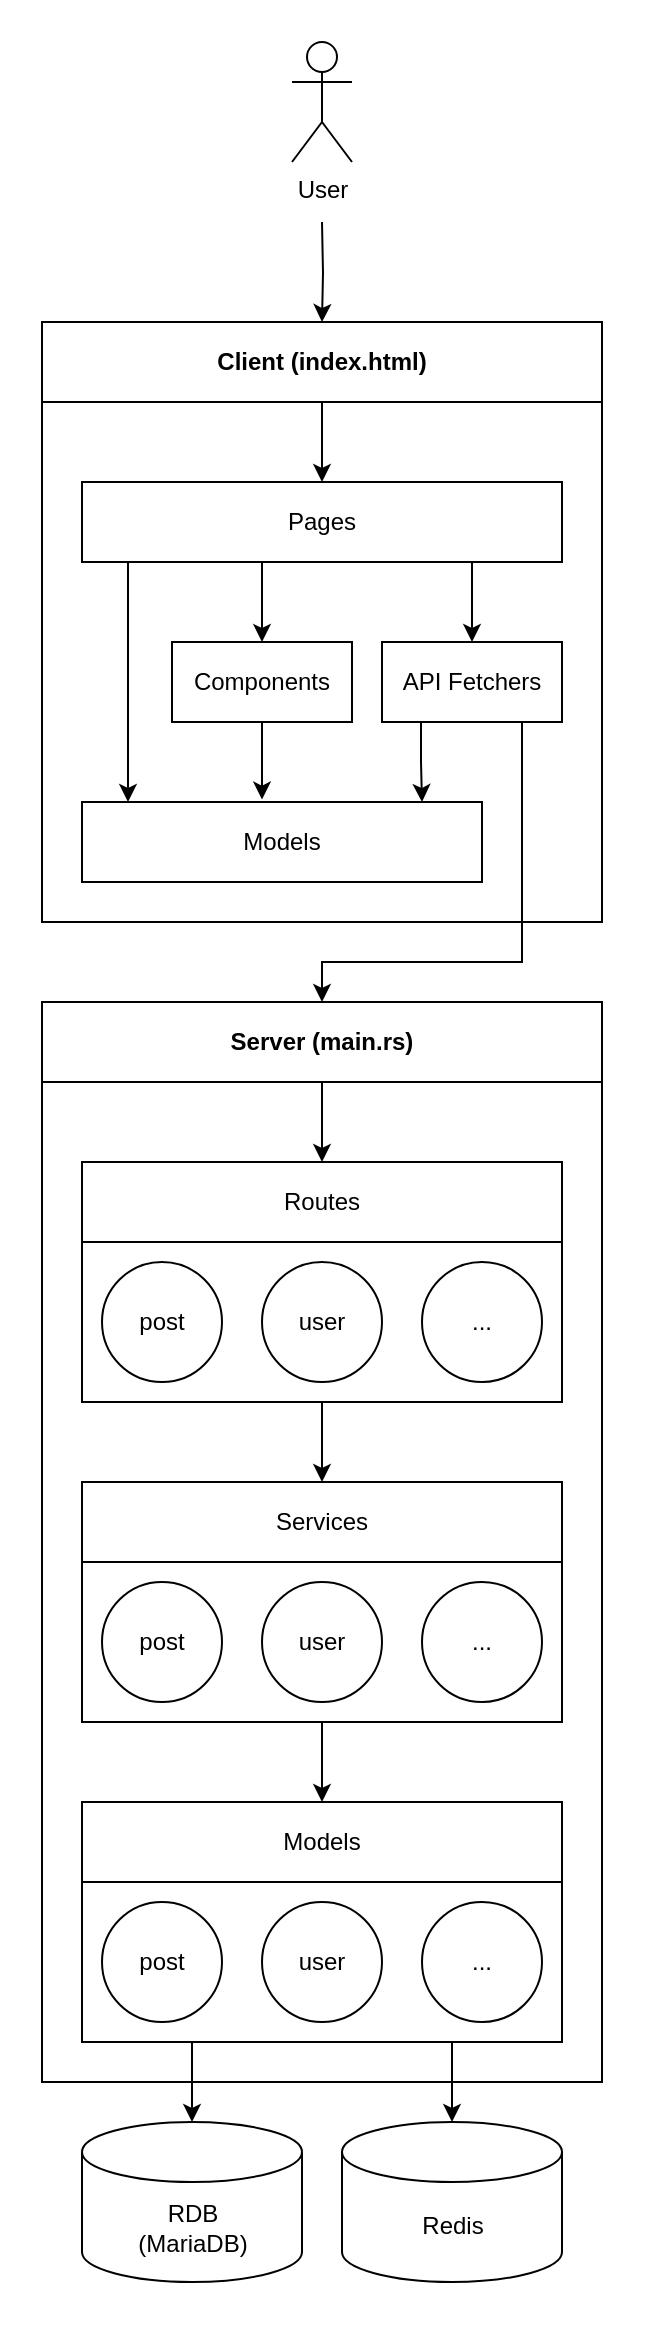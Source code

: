 <mxfile version="13.6.2" type="device" pages="5"><diagram id="RYYZugTQDiDzLAlyrfA4" name="main"><mxGraphModel dx="303" dy="676" grid="1" gridSize="10" guides="1" tooltips="1" connect="1" arrows="1" fold="1" page="1" pageScale="1" pageWidth="827" pageHeight="1169" math="0" shadow="0"><root><mxCell id="0"/><mxCell id="1" parent="0"/><mxCell id="nJpaCzDLA5ysG336smsh-1" value="" style="rounded=0;whiteSpace=wrap;html=1;strokeColor=#FFFFFF;fillColor=#FFFFFF;" parent="1" vertex="1"><mxGeometry width="320" height="1160" as="geometry"/></mxCell><mxCell id="Iiw6kDzHDdjOnNO-LN30-2" value="" style="rounded=0;whiteSpace=wrap;html=1;strokeColor=#000000;fillColor=#FFFFFF;" parent="1" vertex="1"><mxGeometry x="20" y="500" width="280" height="540" as="geometry"/></mxCell><mxCell id="Iiw6kDzHDdjOnNO-LN30-1" value="" style="rounded=0;whiteSpace=wrap;html=1;strokeColor=#000000;fillColor=#FFFFFF;" parent="1" vertex="1"><mxGeometry x="20" y="160" width="280" height="300" as="geometry"/></mxCell><mxCell id="nppS9svRg_HA05L-e1-E-10" style="edgeStyle=orthogonalEdgeStyle;rounded=0;orthogonalLoop=1;jettySize=auto;html=1;exitX=0.75;exitY=1;exitDx=0;exitDy=0;entryX=0.5;entryY=0;entryDx=0;entryDy=0;" edge="1" parent="1" source="FpIf_Um5Oq7uVai994L0-1" target="FpIf_Um5Oq7uVai994L0-57"><mxGeometry relative="1" as="geometry"><Array as="points"><mxPoint x="235" y="280"/></Array></mxGeometry></mxCell><mxCell id="nppS9svRg_HA05L-e1-E-11" style="edgeStyle=orthogonalEdgeStyle;rounded=0;orthogonalLoop=1;jettySize=auto;html=1;exitX=0.5;exitY=1;exitDx=0;exitDy=0;entryX=0.5;entryY=0;entryDx=0;entryDy=0;" edge="1" parent="1" source="FpIf_Um5Oq7uVai994L0-1" target="FpIf_Um5Oq7uVai994L0-56"><mxGeometry relative="1" as="geometry"><Array as="points"><mxPoint x="130" y="280"/></Array></mxGeometry></mxCell><mxCell id="nppS9svRg_HA05L-e1-E-14" style="edgeStyle=orthogonalEdgeStyle;rounded=0;orthogonalLoop=1;jettySize=auto;html=1;exitX=0.25;exitY=1;exitDx=0;exitDy=0;" edge="1" parent="1"><mxGeometry relative="1" as="geometry"><mxPoint x="93" y="280" as="sourcePoint"/><mxPoint x="63" y="400" as="targetPoint"/><Array as="points"><mxPoint x="63" y="280"/><mxPoint x="63" y="400"/></Array></mxGeometry></mxCell><mxCell id="FpIf_Um5Oq7uVai994L0-1" value="Pages&lt;br&gt;" style="rounded=0;whiteSpace=wrap;html=1;" parent="1" vertex="1"><mxGeometry x="40" y="240" width="240" height="40" as="geometry"/></mxCell><mxCell id="nppS9svRg_HA05L-e1-E-9" style="edgeStyle=orthogonalEdgeStyle;rounded=0;orthogonalLoop=1;jettySize=auto;html=1;exitX=0.5;exitY=1;exitDx=0;exitDy=0;entryX=0.5;entryY=0;entryDx=0;entryDy=0;" edge="1" parent="1" source="FpIf_Um5Oq7uVai994L0-6" target="FpIf_Um5Oq7uVai994L0-1"><mxGeometry relative="1" as="geometry"/></mxCell><mxCell id="FpIf_Um5Oq7uVai994L0-6" value="&lt;b&gt;Client (index.html)&lt;/b&gt;" style="rounded=0;whiteSpace=wrap;html=1;" parent="1" vertex="1"><mxGeometry x="20" y="160" width="280" height="40" as="geometry"/></mxCell><mxCell id="FpIf_Um5Oq7uVai994L0-11" value="" style="edgeStyle=orthogonalEdgeStyle;rounded=0;orthogonalLoop=1;jettySize=auto;html=1;" parent="1" source="FpIf_Um5Oq7uVai994L0-8" target="FpIf_Um5Oq7uVai994L0-10" edge="1"><mxGeometry relative="1" as="geometry"/></mxCell><mxCell id="FpIf_Um5Oq7uVai994L0-8" value="&lt;b&gt;Server (main.rs)&lt;/b&gt;" style="rounded=0;whiteSpace=wrap;html=1;" parent="1" vertex="1"><mxGeometry x="20" y="500" width="280" height="40" as="geometry"/></mxCell><mxCell id="FpIf_Um5Oq7uVai994L0-10" value="Routes" style="rounded=0;whiteSpace=wrap;html=1;" parent="1" vertex="1"><mxGeometry x="40" y="580" width="240" height="40" as="geometry"/></mxCell><mxCell id="FpIf_Um5Oq7uVai994L0-55" style="edgeStyle=orthogonalEdgeStyle;rounded=0;orthogonalLoop=1;jettySize=auto;html=1;exitX=0.5;exitY=1;exitDx=0;exitDy=0;entryX=0.5;entryY=0;entryDx=0;entryDy=0;" parent="1" source="FpIf_Um5Oq7uVai994L0-30" target="FpIf_Um5Oq7uVai994L0-34" edge="1"><mxGeometry relative="1" as="geometry"/></mxCell><mxCell id="FpIf_Um5Oq7uVai994L0-30" value="" style="rounded=0;whiteSpace=wrap;html=1;" parent="1" vertex="1"><mxGeometry x="40" y="620" width="240" height="80" as="geometry"/></mxCell><mxCell id="FpIf_Um5Oq7uVai994L0-31" value="post" style="ellipse;whiteSpace=wrap;html=1;aspect=fixed;" parent="1" vertex="1"><mxGeometry x="50" y="630" width="60" height="60" as="geometry"/></mxCell><mxCell id="FpIf_Um5Oq7uVai994L0-32" value="user" style="ellipse;whiteSpace=wrap;html=1;aspect=fixed;" parent="1" vertex="1"><mxGeometry x="130" y="630" width="60" height="60" as="geometry"/></mxCell><mxCell id="FpIf_Um5Oq7uVai994L0-33" value="..." style="ellipse;whiteSpace=wrap;html=1;aspect=fixed;" parent="1" vertex="1"><mxGeometry x="210" y="630" width="60" height="60" as="geometry"/></mxCell><mxCell id="FpIf_Um5Oq7uVai994L0-34" value="Services" style="rounded=0;whiteSpace=wrap;html=1;" parent="1" vertex="1"><mxGeometry x="40" y="740" width="240" height="40" as="geometry"/></mxCell><mxCell id="FpIf_Um5Oq7uVai994L0-48" style="edgeStyle=orthogonalEdgeStyle;rounded=0;orthogonalLoop=1;jettySize=auto;html=1;exitX=0.5;exitY=1;exitDx=0;exitDy=0;entryX=0.5;entryY=0;entryDx=0;entryDy=0;" parent="1" source="FpIf_Um5Oq7uVai994L0-35" target="FpIf_Um5Oq7uVai994L0-42" edge="1"><mxGeometry relative="1" as="geometry"/></mxCell><mxCell id="FpIf_Um5Oq7uVai994L0-35" value="" style="rounded=0;whiteSpace=wrap;html=1;" parent="1" vertex="1"><mxGeometry x="40" y="780" width="240" height="80" as="geometry"/></mxCell><mxCell id="FpIf_Um5Oq7uVai994L0-36" value="post" style="ellipse;whiteSpace=wrap;html=1;aspect=fixed;" parent="1" vertex="1"><mxGeometry x="50" y="790" width="60" height="60" as="geometry"/></mxCell><mxCell id="FpIf_Um5Oq7uVai994L0-37" value="user" style="ellipse;whiteSpace=wrap;html=1;aspect=fixed;" parent="1" vertex="1"><mxGeometry x="130" y="790" width="60" height="60" as="geometry"/></mxCell><mxCell id="FpIf_Um5Oq7uVai994L0-38" value="..." style="ellipse;whiteSpace=wrap;html=1;aspect=fixed;" parent="1" vertex="1"><mxGeometry x="210" y="790" width="60" height="60" as="geometry"/></mxCell><mxCell id="FpIf_Um5Oq7uVai994L0-42" value="Models" style="rounded=0;whiteSpace=wrap;html=1;" parent="1" vertex="1"><mxGeometry x="40" y="900" width="240" height="40" as="geometry"/></mxCell><mxCell id="FpIf_Um5Oq7uVai994L0-71" style="edgeStyle=orthogonalEdgeStyle;rounded=0;orthogonalLoop=1;jettySize=auto;html=1;exitX=0.25;exitY=1;exitDx=0;exitDy=0;" parent="1" source="FpIf_Um5Oq7uVai994L0-43" target="FpIf_Um5Oq7uVai994L0-49" edge="1"><mxGeometry relative="1" as="geometry"><Array as="points"><mxPoint x="95" y="1020"/></Array></mxGeometry></mxCell><mxCell id="FpIf_Um5Oq7uVai994L0-72" style="edgeStyle=orthogonalEdgeStyle;rounded=0;orthogonalLoop=1;jettySize=auto;html=1;exitX=0.75;exitY=1;exitDx=0;exitDy=0;" parent="1" source="FpIf_Um5Oq7uVai994L0-43" target="FpIf_Um5Oq7uVai994L0-50" edge="1"><mxGeometry relative="1" as="geometry"><Array as="points"><mxPoint x="225" y="1020"/></Array></mxGeometry></mxCell><mxCell id="FpIf_Um5Oq7uVai994L0-43" value="" style="rounded=0;whiteSpace=wrap;html=1;" parent="1" vertex="1"><mxGeometry x="40" y="940" width="240" height="80" as="geometry"/></mxCell><mxCell id="FpIf_Um5Oq7uVai994L0-44" value="post" style="ellipse;whiteSpace=wrap;html=1;aspect=fixed;" parent="1" vertex="1"><mxGeometry x="50" y="950" width="60" height="60" as="geometry"/></mxCell><mxCell id="FpIf_Um5Oq7uVai994L0-45" value="user" style="ellipse;whiteSpace=wrap;html=1;aspect=fixed;" parent="1" vertex="1"><mxGeometry x="130" y="950" width="60" height="60" as="geometry"/></mxCell><mxCell id="FpIf_Um5Oq7uVai994L0-46" value="..." style="ellipse;whiteSpace=wrap;html=1;aspect=fixed;" parent="1" vertex="1"><mxGeometry x="210" y="950" width="60" height="60" as="geometry"/></mxCell><mxCell id="FpIf_Um5Oq7uVai994L0-49" value="" style="shape=cylinder2;whiteSpace=wrap;html=1;boundedLbl=1;backgroundOutline=1;size=15;" parent="1" vertex="1"><mxGeometry x="40" y="1060" width="110" height="80" as="geometry"/></mxCell><mxCell id="FpIf_Um5Oq7uVai994L0-50" value="" style="shape=cylinder2;whiteSpace=wrap;html=1;boundedLbl=1;backgroundOutline=1;size=15;" parent="1" vertex="1"><mxGeometry x="170" y="1060" width="110" height="80" as="geometry"/></mxCell><mxCell id="FpIf_Um5Oq7uVai994L0-51" value="RDB (MariaDB)" style="text;html=1;strokeColor=none;fillColor=none;align=center;verticalAlign=middle;whiteSpace=wrap;rounded=0;" parent="1" vertex="1"><mxGeometry x="62.5" y="1098" width="65" height="30" as="geometry"/></mxCell><mxCell id="FpIf_Um5Oq7uVai994L0-52" value="Redis" style="text;html=1;strokeColor=none;fillColor=none;align=center;verticalAlign=middle;whiteSpace=wrap;rounded=0;" parent="1" vertex="1"><mxGeometry x="192.5" y="1097" width="65" height="30" as="geometry"/></mxCell><mxCell id="nppS9svRg_HA05L-e1-E-8" style="edgeStyle=orthogonalEdgeStyle;rounded=0;orthogonalLoop=1;jettySize=auto;html=1;exitX=0.5;exitY=1;exitDx=0;exitDy=0;entryX=0.45;entryY=-0.03;entryDx=0;entryDy=0;entryPerimeter=0;" edge="1" parent="1" source="FpIf_Um5Oq7uVai994L0-56" target="FpIf_Um5Oq7uVai994L0-61"><mxGeometry relative="1" as="geometry"/></mxCell><mxCell id="FpIf_Um5Oq7uVai994L0-56" value="Components" style="rounded=0;whiteSpace=wrap;html=1;" parent="1" vertex="1"><mxGeometry x="85" y="320" width="90" height="40" as="geometry"/></mxCell><mxCell id="nppS9svRg_HA05L-e1-E-12" style="edgeStyle=orthogonalEdgeStyle;rounded=0;orthogonalLoop=1;jettySize=auto;html=1;exitX=0.5;exitY=1;exitDx=0;exitDy=0;" edge="1" parent="1" source="FpIf_Um5Oq7uVai994L0-57"><mxGeometry relative="1" as="geometry"><mxPoint x="160" y="500" as="targetPoint"/><Array as="points"><mxPoint x="260" y="360"/><mxPoint x="260" y="480"/><mxPoint x="160" y="480"/><mxPoint x="160" y="500"/></Array></mxGeometry></mxCell><mxCell id="nppS9svRg_HA05L-e1-E-13" style="edgeStyle=orthogonalEdgeStyle;rounded=0;orthogonalLoop=1;jettySize=auto;html=1;exitX=0.25;exitY=1;exitDx=0;exitDy=0;" edge="1" parent="1"><mxGeometry relative="1" as="geometry"><mxPoint x="209.5" y="360" as="sourcePoint"/><mxPoint x="210" y="400" as="targetPoint"/><Array as="points"><mxPoint x="209" y="380"/><mxPoint x="210" y="380"/></Array></mxGeometry></mxCell><mxCell id="FpIf_Um5Oq7uVai994L0-57" value="API Fetchers" style="rounded=0;whiteSpace=wrap;html=1;" parent="1" vertex="1"><mxGeometry x="190" y="320" width="90" height="40" as="geometry"/></mxCell><mxCell id="FpIf_Um5Oq7uVai994L0-61" value="Models" style="rounded=0;whiteSpace=wrap;html=1;" parent="1" vertex="1"><mxGeometry x="40" y="400" width="200" height="40" as="geometry"/></mxCell><mxCell id="nppS9svRg_HA05L-e1-E-17" style="edgeStyle=orthogonalEdgeStyle;rounded=0;orthogonalLoop=1;jettySize=auto;html=1;entryX=0.5;entryY=0;entryDx=0;entryDy=0;" edge="1" parent="1" target="FpIf_Um5Oq7uVai994L0-6"><mxGeometry relative="1" as="geometry"><mxPoint x="160" y="110" as="sourcePoint"/></mxGeometry></mxCell><mxCell id="nppS9svRg_HA05L-e1-E-1" value="User" style="shape=umlActor;verticalLabelPosition=bottom;verticalAlign=top;html=1;outlineConnect=0;" vertex="1" parent="1"><mxGeometry x="145" y="20" width="30" height="60" as="geometry"/></mxCell></root></mxGraphModel></diagram><diagram id="G_NcQORfdpCmLpIlqlKh" name="main-client"><mxGraphModel dx="440" dy="980" grid="1" gridSize="10" guides="1" tooltips="1" connect="1" arrows="1" fold="1" page="1" pageScale="1" pageWidth="827" pageHeight="1169" math="0" shadow="0"><root><mxCell id="j-BGL4nWbIjcueI6elgb-0"/><mxCell id="j-BGL4nWbIjcueI6elgb-1" parent="j-BGL4nWbIjcueI6elgb-0"/><mxCell id="aDuVqU6J_DXr6R5EGU8Q-0" value="" style="rounded=0;whiteSpace=wrap;html=1;strokeColor=#FFFFFF;fillColor=#FFFFFF;" parent="j-BGL4nWbIjcueI6elgb-1" vertex="1"><mxGeometry width="320" height="340" as="geometry"/></mxCell><mxCell id="aDuVqU6J_DXr6R5EGU8Q-1" value="" style="rounded=0;whiteSpace=wrap;html=1;strokeColor=#000000;fillColor=#FFFFFF;" parent="j-BGL4nWbIjcueI6elgb-1" vertex="1"><mxGeometry x="20" y="20" width="280" height="300" as="geometry"/></mxCell><mxCell id="aDuVqU6J_DXr6R5EGU8Q-2" value="" style="edgeStyle=orthogonalEdgeStyle;rounded=0;orthogonalLoop=1;jettySize=auto;html=1;exitX=0.5;exitY=0;exitDx=0;exitDy=0;entryX=0.5;entryY=1;entryDx=0;entryDy=0;" parent="j-BGL4nWbIjcueI6elgb-1" source="aDuVqU6J_DXr6R5EGU8Q-7" target="aDuVqU6J_DXr6R5EGU8Q-6" edge="1"><mxGeometry relative="1" as="geometry"/></mxCell><mxCell id="aDuVqU6J_DXr6R5EGU8Q-3" style="edgeStyle=orthogonalEdgeStyle;rounded=0;orthogonalLoop=1;jettySize=auto;html=1;exitX=0.5;exitY=0;exitDx=0;exitDy=0;entryX=0.5;entryY=1;entryDx=0;entryDy=0;" parent="j-BGL4nWbIjcueI6elgb-1" source="aDuVqU6J_DXr6R5EGU8Q-6" target="aDuVqU6J_DXr6R5EGU8Q-8" edge="1"><mxGeometry relative="1" as="geometry"><Array as="points"><mxPoint x="80" y="200"/></Array></mxGeometry></mxCell><mxCell id="aDuVqU6J_DXr6R5EGU8Q-4" style="edgeStyle=orthogonalEdgeStyle;rounded=0;orthogonalLoop=1;jettySize=auto;html=1;exitX=0.5;exitY=0;exitDx=0;exitDy=0;entryX=0.5;entryY=1;entryDx=0;entryDy=0;" parent="j-BGL4nWbIjcueI6elgb-1" source="aDuVqU6J_DXr6R5EGU8Q-6" target="aDuVqU6J_DXr6R5EGU8Q-10" edge="1"><mxGeometry relative="1" as="geometry"><Array as="points"><mxPoint x="180" y="200"/></Array></mxGeometry></mxCell><mxCell id="aDuVqU6J_DXr6R5EGU8Q-5" style="edgeStyle=orthogonalEdgeStyle;rounded=0;orthogonalLoop=1;jettySize=auto;html=1;exitX=0.5;exitY=0;exitDx=0;exitDy=0;entryX=0.713;entryY=0.985;entryDx=0;entryDy=0;entryPerimeter=0;" parent="j-BGL4nWbIjcueI6elgb-1" edge="1"><mxGeometry relative="1" as="geometry"><mxPoint x="160" y="200" as="sourcePoint"/><mxPoint x="239.82" y="79.4" as="targetPoint"/><Array as="points"><mxPoint x="240" y="200"/></Array></mxGeometry></mxCell><mxCell id="aDuVqU6J_DXr6R5EGU8Q-6" value="Pages&lt;br&gt;" style="rounded=0;whiteSpace=wrap;html=1;" parent="j-BGL4nWbIjcueI6elgb-1" vertex="1"><mxGeometry x="40" y="200" width="240" height="40" as="geometry"/></mxCell><mxCell id="aDuVqU6J_DXr6R5EGU8Q-7" value="&lt;b&gt;Client (index.html)&lt;/b&gt;" style="rounded=0;whiteSpace=wrap;html=1;" parent="j-BGL4nWbIjcueI6elgb-1" vertex="1"><mxGeometry x="20" y="280" width="280" height="40" as="geometry"/></mxCell><mxCell id="aDuVqU6J_DXr6R5EGU8Q-8" value="Components" style="rounded=0;whiteSpace=wrap;html=1;" parent="j-BGL4nWbIjcueI6elgb-1" vertex="1"><mxGeometry x="40" y="120" width="80" height="40" as="geometry"/></mxCell><mxCell id="aDuVqU6J_DXr6R5EGU8Q-9" style="edgeStyle=orthogonalEdgeStyle;rounded=0;orthogonalLoop=1;jettySize=auto;html=1;exitX=0.5;exitY=0;exitDx=0;exitDy=0;" parent="j-BGL4nWbIjcueI6elgb-1" source="aDuVqU6J_DXr6R5EGU8Q-10" edge="1"><mxGeometry relative="1" as="geometry"><mxPoint x="180" y="80" as="targetPoint"/></mxGeometry></mxCell><mxCell id="aDuVqU6J_DXr6R5EGU8Q-10" value="API Fetchers" style="rounded=0;whiteSpace=wrap;html=1;" parent="j-BGL4nWbIjcueI6elgb-1" vertex="1"><mxGeometry x="140" y="120" width="80" height="40" as="geometry"/></mxCell><mxCell id="aDuVqU6J_DXr6R5EGU8Q-11" value="Models" style="rounded=0;whiteSpace=wrap;html=1;" parent="j-BGL4nWbIjcueI6elgb-1" vertex="1"><mxGeometry x="140" y="40" width="140" height="40" as="geometry"/></mxCell></root></mxGraphModel></diagram><diagram id="BCEfM4sJwmxVfbTLdbVB" name="main-server"><mxGraphModel dx="1106" dy="980" grid="1" gridSize="10" guides="1" tooltips="1" connect="1" arrows="1" fold="1" page="1" pageScale="1" pageWidth="827" pageHeight="1169" math="0" shadow="0"><root><mxCell id="RH-MIsud5x5_5uD8K1A8-0"/><mxCell id="RH-MIsud5x5_5uD8K1A8-1" parent="RH-MIsud5x5_5uD8K1A8-0"/><mxCell id="AgU3pP4BuiQVZkUrD1NA-0" value="" style="rounded=0;whiteSpace=wrap;html=1;strokeColor=#FFFFFF;fillColor=#FFFFFF;" parent="RH-MIsud5x5_5uD8K1A8-1" vertex="1"><mxGeometry width="320" height="680" as="geometry"/></mxCell><mxCell id="AgU3pP4BuiQVZkUrD1NA-1" value="" style="rounded=0;whiteSpace=wrap;html=1;strokeColor=#000000;fillColor=#FFFFFF;" parent="RH-MIsud5x5_5uD8K1A8-1" vertex="1"><mxGeometry x="20" y="20" width="280" height="540" as="geometry"/></mxCell><mxCell id="AgU3pP4BuiQVZkUrD1NA-2" value="" style="edgeStyle=orthogonalEdgeStyle;rounded=0;orthogonalLoop=1;jettySize=auto;html=1;" parent="RH-MIsud5x5_5uD8K1A8-1" source="AgU3pP4BuiQVZkUrD1NA-3" target="AgU3pP4BuiQVZkUrD1NA-4" edge="1"><mxGeometry relative="1" as="geometry"/></mxCell><mxCell id="AgU3pP4BuiQVZkUrD1NA-3" value="&lt;b&gt;Server (main.rs)&lt;/b&gt;" style="rounded=0;whiteSpace=wrap;html=1;" parent="RH-MIsud5x5_5uD8K1A8-1" vertex="1"><mxGeometry x="20" y="20" width="280" height="40" as="geometry"/></mxCell><mxCell id="AgU3pP4BuiQVZkUrD1NA-4" value="Routes" style="rounded=0;whiteSpace=wrap;html=1;" parent="RH-MIsud5x5_5uD8K1A8-1" vertex="1"><mxGeometry x="40" y="100" width="240" height="40" as="geometry"/></mxCell><mxCell id="AgU3pP4BuiQVZkUrD1NA-5" style="edgeStyle=orthogonalEdgeStyle;rounded=0;orthogonalLoop=1;jettySize=auto;html=1;exitX=0.5;exitY=1;exitDx=0;exitDy=0;entryX=0.5;entryY=0;entryDx=0;entryDy=0;" parent="RH-MIsud5x5_5uD8K1A8-1" source="AgU3pP4BuiQVZkUrD1NA-6" target="AgU3pP4BuiQVZkUrD1NA-10" edge="1"><mxGeometry relative="1" as="geometry"/></mxCell><mxCell id="AgU3pP4BuiQVZkUrD1NA-6" value="" style="rounded=0;whiteSpace=wrap;html=1;" parent="RH-MIsud5x5_5uD8K1A8-1" vertex="1"><mxGeometry x="40" y="140" width="240" height="80" as="geometry"/></mxCell><mxCell id="AgU3pP4BuiQVZkUrD1NA-7" value="post" style="ellipse;whiteSpace=wrap;html=1;aspect=fixed;" parent="RH-MIsud5x5_5uD8K1A8-1" vertex="1"><mxGeometry x="50" y="150" width="60" height="60" as="geometry"/></mxCell><mxCell id="AgU3pP4BuiQVZkUrD1NA-8" value="user" style="ellipse;whiteSpace=wrap;html=1;aspect=fixed;" parent="RH-MIsud5x5_5uD8K1A8-1" vertex="1"><mxGeometry x="130" y="150" width="60" height="60" as="geometry"/></mxCell><mxCell id="AgU3pP4BuiQVZkUrD1NA-9" value="..." style="ellipse;whiteSpace=wrap;html=1;aspect=fixed;" parent="RH-MIsud5x5_5uD8K1A8-1" vertex="1"><mxGeometry x="210" y="150" width="60" height="60" as="geometry"/></mxCell><mxCell id="AgU3pP4BuiQVZkUrD1NA-10" value="Services" style="rounded=0;whiteSpace=wrap;html=1;" parent="RH-MIsud5x5_5uD8K1A8-1" vertex="1"><mxGeometry x="40" y="260" width="240" height="40" as="geometry"/></mxCell><mxCell id="AgU3pP4BuiQVZkUrD1NA-11" style="edgeStyle=orthogonalEdgeStyle;rounded=0;orthogonalLoop=1;jettySize=auto;html=1;exitX=0.5;exitY=1;exitDx=0;exitDy=0;entryX=0.5;entryY=0;entryDx=0;entryDy=0;" parent="RH-MIsud5x5_5uD8K1A8-1" source="AgU3pP4BuiQVZkUrD1NA-12" target="AgU3pP4BuiQVZkUrD1NA-16" edge="1"><mxGeometry relative="1" as="geometry"/></mxCell><mxCell id="AgU3pP4BuiQVZkUrD1NA-12" value="" style="rounded=0;whiteSpace=wrap;html=1;" parent="RH-MIsud5x5_5uD8K1A8-1" vertex="1"><mxGeometry x="40" y="300" width="240" height="80" as="geometry"/></mxCell><mxCell id="AgU3pP4BuiQVZkUrD1NA-13" value="post" style="ellipse;whiteSpace=wrap;html=1;aspect=fixed;" parent="RH-MIsud5x5_5uD8K1A8-1" vertex="1"><mxGeometry x="50" y="310" width="60" height="60" as="geometry"/></mxCell><mxCell id="AgU3pP4BuiQVZkUrD1NA-14" value="user" style="ellipse;whiteSpace=wrap;html=1;aspect=fixed;" parent="RH-MIsud5x5_5uD8K1A8-1" vertex="1"><mxGeometry x="130" y="310" width="60" height="60" as="geometry"/></mxCell><mxCell id="AgU3pP4BuiQVZkUrD1NA-15" value="..." style="ellipse;whiteSpace=wrap;html=1;aspect=fixed;" parent="RH-MIsud5x5_5uD8K1A8-1" vertex="1"><mxGeometry x="210" y="310" width="60" height="60" as="geometry"/></mxCell><mxCell id="AgU3pP4BuiQVZkUrD1NA-16" value="Models" style="rounded=0;whiteSpace=wrap;html=1;" parent="RH-MIsud5x5_5uD8K1A8-1" vertex="1"><mxGeometry x="40" y="420" width="240" height="40" as="geometry"/></mxCell><mxCell id="AgU3pP4BuiQVZkUrD1NA-17" style="edgeStyle=orthogonalEdgeStyle;rounded=0;orthogonalLoop=1;jettySize=auto;html=1;exitX=0.25;exitY=1;exitDx=0;exitDy=0;" parent="RH-MIsud5x5_5uD8K1A8-1" source="AgU3pP4BuiQVZkUrD1NA-19" target="AgU3pP4BuiQVZkUrD1NA-23" edge="1"><mxGeometry relative="1" as="geometry"><Array as="points"><mxPoint x="95" y="540"/></Array></mxGeometry></mxCell><mxCell id="AgU3pP4BuiQVZkUrD1NA-18" style="edgeStyle=orthogonalEdgeStyle;rounded=0;orthogonalLoop=1;jettySize=auto;html=1;exitX=0.75;exitY=1;exitDx=0;exitDy=0;" parent="RH-MIsud5x5_5uD8K1A8-1" source="AgU3pP4BuiQVZkUrD1NA-19" target="AgU3pP4BuiQVZkUrD1NA-24" edge="1"><mxGeometry relative="1" as="geometry"><Array as="points"><mxPoint x="225" y="540"/></Array></mxGeometry></mxCell><mxCell id="AgU3pP4BuiQVZkUrD1NA-19" value="" style="rounded=0;whiteSpace=wrap;html=1;" parent="RH-MIsud5x5_5uD8K1A8-1" vertex="1"><mxGeometry x="40" y="460" width="240" height="80" as="geometry"/></mxCell><mxCell id="AgU3pP4BuiQVZkUrD1NA-20" value="post" style="ellipse;whiteSpace=wrap;html=1;aspect=fixed;" parent="RH-MIsud5x5_5uD8K1A8-1" vertex="1"><mxGeometry x="50" y="470" width="60" height="60" as="geometry"/></mxCell><mxCell id="AgU3pP4BuiQVZkUrD1NA-21" value="user" style="ellipse;whiteSpace=wrap;html=1;aspect=fixed;" parent="RH-MIsud5x5_5uD8K1A8-1" vertex="1"><mxGeometry x="130" y="470" width="60" height="60" as="geometry"/></mxCell><mxCell id="AgU3pP4BuiQVZkUrD1NA-22" value="..." style="ellipse;whiteSpace=wrap;html=1;aspect=fixed;" parent="RH-MIsud5x5_5uD8K1A8-1" vertex="1"><mxGeometry x="210" y="470" width="60" height="60" as="geometry"/></mxCell><mxCell id="AgU3pP4BuiQVZkUrD1NA-23" value="" style="shape=cylinder2;whiteSpace=wrap;html=1;boundedLbl=1;backgroundOutline=1;size=15;" parent="RH-MIsud5x5_5uD8K1A8-1" vertex="1"><mxGeometry x="40" y="580" width="110" height="80" as="geometry"/></mxCell><mxCell id="AgU3pP4BuiQVZkUrD1NA-24" value="" style="shape=cylinder2;whiteSpace=wrap;html=1;boundedLbl=1;backgroundOutline=1;size=15;" parent="RH-MIsud5x5_5uD8K1A8-1" vertex="1"><mxGeometry x="170" y="580" width="110" height="80" as="geometry"/></mxCell><mxCell id="AgU3pP4BuiQVZkUrD1NA-25" value="RDB (MariaDB)" style="text;html=1;strokeColor=none;fillColor=none;align=center;verticalAlign=middle;whiteSpace=wrap;rounded=0;" parent="RH-MIsud5x5_5uD8K1A8-1" vertex="1"><mxGeometry x="62.5" y="618" width="65" height="30" as="geometry"/></mxCell><mxCell id="AgU3pP4BuiQVZkUrD1NA-26" value="Redis" style="text;html=1;strokeColor=none;fillColor=none;align=center;verticalAlign=middle;whiteSpace=wrap;rounded=0;" parent="RH-MIsud5x5_5uD8K1A8-1" vertex="1"><mxGeometry x="192.5" y="617" width="65" height="30" as="geometry"/></mxCell></root></mxGraphModel></diagram><diagram id="9lubMNeDx5K-B6PWc4Me" name="generate-keys"><mxGraphModel dx="1106" dy="980" grid="1" gridSize="10" guides="1" tooltips="1" connect="1" arrows="1" fold="1" page="1" pageScale="1" pageWidth="827" pageHeight="1169" math="0" shadow="0"><root><mxCell id="wKvZF912pjZIZ3_CFSSy-0"/><mxCell id="wKvZF912pjZIZ3_CFSSy-1" parent="wKvZF912pjZIZ3_CFSSy-0"/><mxCell id="8ZPVn5-34UPXh135Qcmy-8" value="" style="rounded=0;whiteSpace=wrap;html=1;strokeColor=#FFFFFF;fillColor=#FFFFFF;" parent="wKvZF912pjZIZ3_CFSSy-1" vertex="1"><mxGeometry width="650" height="240" as="geometry"/></mxCell><mxCell id="0gyUI--E-ONUuGP8tbj7-2" style="edgeStyle=orthogonalEdgeStyle;rounded=0;orthogonalLoop=1;jettySize=auto;html=1;entryX=0;entryY=0.5;entryDx=0;entryDy=0;" parent="wKvZF912pjZIZ3_CFSSy-1" source="wKvZF912pjZIZ3_CFSSy-3" target="0gyUI--E-ONUuGP8tbj7-1" edge="1"><mxGeometry relative="1" as="geometry"><Array as="points"><mxPoint x="90" y="120"/><mxPoint x="90" y="60"/></Array></mxGeometry></mxCell><mxCell id="0gyUI--E-ONUuGP8tbj7-4" style="edgeStyle=orthogonalEdgeStyle;rounded=0;orthogonalLoop=1;jettySize=auto;html=1;entryX=0;entryY=0.5;entryDx=0;entryDy=0;" parent="wKvZF912pjZIZ3_CFSSy-1" source="wKvZF912pjZIZ3_CFSSy-3" target="0gyUI--E-ONUuGP8tbj7-3" edge="1"><mxGeometry relative="1" as="geometry"><Array as="points"><mxPoint x="90" y="120"/><mxPoint x="90" y="180"/></Array></mxGeometry></mxCell><mxCell id="wKvZF912pjZIZ3_CFSSy-3" value="User&lt;br&gt;(Sign-up)" style="shape=umlActor;verticalLabelPosition=bottom;verticalAlign=top;html=1;outlineConnect=0;strokeColor=#000000;fillColor=#FFFFFF;" parent="wKvZF912pjZIZ3_CFSSy-1" vertex="1"><mxGeometry x="30" y="90" width="30" height="60" as="geometry"/></mxCell><mxCell id="0gyUI--E-ONUuGP8tbj7-9" style="edgeStyle=orthogonalEdgeStyle;rounded=0;orthogonalLoop=1;jettySize=auto;html=1;exitX=1;exitY=0.5;exitDx=0;exitDy=0;entryX=0;entryY=0.5;entryDx=0;entryDy=0;" parent="wKvZF912pjZIZ3_CFSSy-1" source="0gyUI--E-ONUuGP8tbj7-1" target="0gyUI--E-ONUuGP8tbj7-5" edge="1"><mxGeometry relative="1" as="geometry"/></mxCell><mxCell id="0gyUI--E-ONUuGP8tbj7-1" value="Secret key" style="ellipse;whiteSpace=wrap;html=1;aspect=fixed;strokeColor=#000000;fillColor=#FFFFFF;" parent="wKvZF912pjZIZ3_CFSSy-1" vertex="1"><mxGeometry x="130" y="20" width="80" height="80" as="geometry"/></mxCell><mxCell id="0gyUI--E-ONUuGP8tbj7-7" style="edgeStyle=orthogonalEdgeStyle;rounded=0;orthogonalLoop=1;jettySize=auto;html=1;exitX=1;exitY=0.5;exitDx=0;exitDy=0;entryX=0;entryY=0.5;entryDx=0;entryDy=0;" parent="wKvZF912pjZIZ3_CFSSy-1" source="0gyUI--E-ONUuGP8tbj7-3" target="0gyUI--E-ONUuGP8tbj7-6" edge="1"><mxGeometry relative="1" as="geometry"/></mxCell><mxCell id="0gyUI--E-ONUuGP8tbj7-8" style="edgeStyle=orthogonalEdgeStyle;rounded=0;orthogonalLoop=1;jettySize=auto;html=1;exitX=1;exitY=0.5;exitDx=0;exitDy=0;entryX=0.5;entryY=1;entryDx=0;entryDy=0;" parent="wKvZF912pjZIZ3_CFSSy-1" source="0gyUI--E-ONUuGP8tbj7-3" target="0gyUI--E-ONUuGP8tbj7-5" edge="1"><mxGeometry relative="1" as="geometry"/></mxCell><mxCell id="0gyUI--E-ONUuGP8tbj7-3" value="Public key" style="ellipse;whiteSpace=wrap;html=1;aspect=fixed;strokeColor=#000000;fillColor=#FFFFFF;" parent="wKvZF912pjZIZ3_CFSSy-1" vertex="1"><mxGeometry x="130" y="140" width="80" height="80" as="geometry"/></mxCell><mxCell id="8ZPVn5-34UPXh135Qcmy-2" style="edgeStyle=orthogonalEdgeStyle;rounded=0;orthogonalLoop=1;jettySize=auto;html=1;exitX=1;exitY=0.5;exitDx=0;exitDy=0;" parent="wKvZF912pjZIZ3_CFSSy-1" source="0gyUI--E-ONUuGP8tbj7-5" target="8ZPVn5-34UPXh135Qcmy-0" edge="1"><mxGeometry relative="1" as="geometry"/></mxCell><mxCell id="0gyUI--E-ONUuGP8tbj7-5" value="Encrypted secret key" style="ellipse;whiteSpace=wrap;html=1;aspect=fixed;strokeColor=#000000;fillColor=#FFFFFF;" parent="wKvZF912pjZIZ3_CFSSy-1" vertex="1"><mxGeometry x="250" y="20" width="80" height="80" as="geometry"/></mxCell><mxCell id="8ZPVn5-34UPXh135Qcmy-6" style="edgeStyle=orthogonalEdgeStyle;rounded=0;orthogonalLoop=1;jettySize=auto;html=1;exitX=1;exitY=0.5;exitDx=0;exitDy=0;" parent="wKvZF912pjZIZ3_CFSSy-1" source="0gyUI--E-ONUuGP8tbj7-6" target="8ZPVn5-34UPXh135Qcmy-4" edge="1"><mxGeometry relative="1" as="geometry"/></mxCell><mxCell id="0gyUI--E-ONUuGP8tbj7-6" value="Server" style="rounded=0;whiteSpace=wrap;html=1;strokeColor=#000000;fillColor=#FFFFFF;" parent="wKvZF912pjZIZ3_CFSSy-1" vertex="1"><mxGeometry x="370" y="140" width="110" height="80" as="geometry"/></mxCell><mxCell id="8ZPVn5-34UPXh135Qcmy-0" value="" style="shape=cylinder2;whiteSpace=wrap;html=1;boundedLbl=1;backgroundOutline=1;size=15;" parent="wKvZF912pjZIZ3_CFSSy-1" vertex="1"><mxGeometry x="369" y="20" width="110" height="80" as="geometry"/></mxCell><mxCell id="8ZPVn5-34UPXh135Qcmy-1" value="Local storage" style="text;html=1;strokeColor=none;fillColor=none;align=center;verticalAlign=middle;whiteSpace=wrap;rounded=0;" parent="wKvZF912pjZIZ3_CFSSy-1" vertex="1"><mxGeometry x="391.5" y="58" width="65" height="30" as="geometry"/></mxCell><mxCell id="8ZPVn5-34UPXh135Qcmy-4" value="" style="shape=cylinder2;whiteSpace=wrap;html=1;boundedLbl=1;backgroundOutline=1;size=15;" parent="wKvZF912pjZIZ3_CFSSy-1" vertex="1"><mxGeometry x="520" y="140" width="110" height="80" as="geometry"/></mxCell><mxCell id="8ZPVn5-34UPXh135Qcmy-5" value="Database" style="text;html=1;strokeColor=none;fillColor=none;align=center;verticalAlign=middle;whiteSpace=wrap;rounded=0;" parent="wKvZF912pjZIZ3_CFSSy-1" vertex="1"><mxGeometry x="542.5" y="178" width="65" height="30" as="geometry"/></mxCell></root></mxGraphModel></diagram><diagram id="bMq7R8uhr2geF0fHWhB2" name="read-and-write"><mxGraphModel dx="632" dy="560" grid="1" gridSize="10" guides="1" tooltips="1" connect="1" arrows="1" fold="1" page="1" pageScale="1" pageWidth="827" pageHeight="1169" math="0" shadow="0"><root><mxCell id="UKbDCpc9_E7jBzO1LhIi-0"/><mxCell id="UKbDCpc9_E7jBzO1LhIi-1" parent="UKbDCpc9_E7jBzO1LhIi-0"/><mxCell id="UKbDCpc9_E7jBzO1LhIi-46" value="" style="rounded=0;whiteSpace=wrap;html=1;strokeColor=none;fillColor=#FFFFFF;" parent="UKbDCpc9_E7jBzO1LhIi-1" vertex="1"><mxGeometry width="640" height="300" as="geometry"/></mxCell><mxCell id="UKbDCpc9_E7jBzO1LhIi-36" value="" style="shape=cylinder2;whiteSpace=wrap;html=1;boundedLbl=1;backgroundOutline=1;size=15;strokeColor=#000000;fillColor=#FFFFFF;" parent="UKbDCpc9_E7jBzO1LhIi-1" vertex="1"><mxGeometry x="20" y="139" width="80" height="121" as="geometry"/></mxCell><mxCell id="UKbDCpc9_E7jBzO1LhIi-16" style="edgeStyle=orthogonalEdgeStyle;rounded=0;orthogonalLoop=1;jettySize=auto;html=1;exitX=1;exitY=0.5;exitDx=0;exitDy=0;entryX=0;entryY=0.5;entryDx=0;entryDy=0;" parent="UKbDCpc9_E7jBzO1LhIi-1" source="UKbDCpc9_E7jBzO1LhIi-4" target="UKbDCpc9_E7jBzO1LhIi-6" edge="1"><mxGeometry relative="1" as="geometry"/></mxCell><mxCell id="UKbDCpc9_E7jBzO1LhIi-4" value="Encrypted secret key" style="ellipse;whiteSpace=wrap;html=1;aspect=fixed;strokeColor=#000000;fillColor=#FFFFFF;" parent="UKbDCpc9_E7jBzO1LhIi-1" vertex="1"><mxGeometry x="25" y="175" width="70" height="70" as="geometry"/></mxCell><mxCell id="UKbDCpc9_E7jBzO1LhIi-15" style="edgeStyle=orthogonalEdgeStyle;rounded=0;orthogonalLoop=1;jettySize=auto;html=1;exitX=1;exitY=0.5;exitDx=0;exitDy=0;entryX=0;entryY=0.5;entryDx=0;entryDy=0;" parent="UKbDCpc9_E7jBzO1LhIi-1" source="UKbDCpc9_E7jBzO1LhIi-5" target="UKbDCpc9_E7jBzO1LhIi-14" edge="1"><mxGeometry relative="1" as="geometry"/></mxCell><mxCell id="UKbDCpc9_E7jBzO1LhIi-5" value="Plaintext&lt;br&gt;post" style="ellipse;whiteSpace=wrap;html=1;aspect=fixed;strokeColor=#000000;fillColor=#FFFFFF;" parent="UKbDCpc9_E7jBzO1LhIi-1" vertex="1"><mxGeometry x="20" y="20" width="80" height="80" as="geometry"/></mxCell><mxCell id="UKbDCpc9_E7jBzO1LhIi-17" style="edgeStyle=orthogonalEdgeStyle;rounded=0;orthogonalLoop=1;jettySize=auto;html=1;exitX=0.5;exitY=0;exitDx=0;exitDy=0;entryX=0.5;entryY=1;entryDx=0;entryDy=0;" parent="UKbDCpc9_E7jBzO1LhIi-1" source="UKbDCpc9_E7jBzO1LhIi-6" target="UKbDCpc9_E7jBzO1LhIi-14" edge="1"><mxGeometry relative="1" as="geometry"/></mxCell><mxCell id="UKbDCpc9_E7jBzO1LhIi-6" value="Secret key" style="ellipse;whiteSpace=wrap;html=1;aspect=fixed;strokeColor=#000000;fillColor=#FFFFFF;" parent="UKbDCpc9_E7jBzO1LhIi-1" vertex="1"><mxGeometry x="140" y="170" width="80" height="80" as="geometry"/></mxCell><mxCell id="UKbDCpc9_E7jBzO1LhIi-8" value="" style="shape=cylinder2;whiteSpace=wrap;html=1;boundedLbl=1;backgroundOutline=1;size=15;strokeColor=#000000;fillColor=#FFFFFF;" parent="UKbDCpc9_E7jBzO1LhIi-1" vertex="1"><mxGeometry x="500" y="20" width="120" height="240" as="geometry"/></mxCell><mxCell id="UKbDCpc9_E7jBzO1LhIi-9" value="Database" style="text;html=1;strokeColor=none;fillColor=none;align=center;verticalAlign=middle;whiteSpace=wrap;rounded=0;" parent="UKbDCpc9_E7jBzO1LhIi-1" vertex="1"><mxGeometry x="530" y="262" width="60" height="20" as="geometry"/></mxCell><mxCell id="UKbDCpc9_E7jBzO1LhIi-11" value="Public key" style="ellipse;whiteSpace=wrap;html=1;aspect=fixed;strokeColor=#000000;fillColor=#FFFFFF;" parent="UKbDCpc9_E7jBzO1LhIi-1" vertex="1"><mxGeometry x="520" y="157" width="80" height="80" as="geometry"/></mxCell><mxCell id="UKbDCpc9_E7jBzO1LhIi-12" value="Encrypted post" style="ellipse;whiteSpace=wrap;html=1;aspect=fixed;strokeColor=#000000;fillColor=#FFFFFF;" parent="UKbDCpc9_E7jBzO1LhIi-1" vertex="1"><mxGeometry x="520" y="68" width="80" height="80" as="geometry"/></mxCell><mxCell id="UKbDCpc9_E7jBzO1LhIi-14" value="Encrypted post" style="ellipse;whiteSpace=wrap;html=1;aspect=fixed;strokeColor=#000000;fillColor=#FFFFFF;" parent="UKbDCpc9_E7jBzO1LhIi-1" vertex="1"><mxGeometry x="140" y="20" width="80" height="80" as="geometry"/></mxCell><mxCell id="LYa6-fUA9yd1IT30Jcb7-0" style="edgeStyle=orthogonalEdgeStyle;rounded=0;orthogonalLoop=1;jettySize=auto;html=1;exitX=1;exitY=0.5;exitDx=0;exitDy=0;" edge="1" parent="UKbDCpc9_E7jBzO1LhIi-1" source="UKbDCpc9_E7jBzO1LhIi-7" target="UKbDCpc9_E7jBzO1LhIi-12"><mxGeometry relative="1" as="geometry"><Array as="points"><mxPoint x="460" y="108"/></Array></mxGeometry></mxCell><mxCell id="LYa6-fUA9yd1IT30Jcb7-5" style="edgeStyle=orthogonalEdgeStyle;rounded=0;orthogonalLoop=1;jettySize=auto;html=1;exitX=0;exitY=0.5;exitDx=0;exitDy=0;" edge="1" parent="UKbDCpc9_E7jBzO1LhIi-1" source="UKbDCpc9_E7jBzO1LhIi-7" target="LYa6-fUA9yd1IT30Jcb7-1"><mxGeometry relative="1" as="geometry"><Array as="points"><mxPoint x="380" y="210"/></Array></mxGeometry></mxCell><mxCell id="UKbDCpc9_E7jBzO1LhIi-7" value="Server" style="rounded=0;whiteSpace=wrap;html=1;strokeColor=#000000;fillColor=#FFFFFF;" parent="UKbDCpc9_E7jBzO1LhIi-1" vertex="1"><mxGeometry x="380" y="20" width="80" height="240" as="geometry"/></mxCell><mxCell id="UKbDCpc9_E7jBzO1LhIi-42" value="Local storage" style="text;html=1;strokeColor=none;fillColor=none;align=center;verticalAlign=middle;whiteSpace=wrap;rounded=0;" parent="UKbDCpc9_E7jBzO1LhIi-1" vertex="1"><mxGeometry x="20" y="262" width="80" height="20" as="geometry"/></mxCell><mxCell id="nrwHbyQavkmLlU1Tdk2h-0" style="edgeStyle=orthogonalEdgeStyle;rounded=0;orthogonalLoop=1;jettySize=auto;html=1;exitX=1;exitY=0.5;exitDx=0;exitDy=0;strokeColor=#000000;entryX=0.007;entryY=0.169;entryDx=0;entryDy=0;entryPerimeter=0;" parent="UKbDCpc9_E7jBzO1LhIi-1" source="UKbDCpc9_E7jBzO1LhIi-14" target="UKbDCpc9_E7jBzO1LhIi-7" edge="1"><mxGeometry relative="1" as="geometry"><mxPoint x="260" y="60" as="targetPoint"/><Array as="points"><mxPoint x="300" y="60"/></Array></mxGeometry></mxCell><mxCell id="nrwHbyQavkmLlU1Tdk2h-1" style="edgeStyle=orthogonalEdgeStyle;rounded=0;orthogonalLoop=1;jettySize=auto;html=1;exitX=0;exitY=0.5;exitDx=0;exitDy=0;strokeColor=#000000;" parent="UKbDCpc9_E7jBzO1LhIi-1" source="UKbDCpc9_E7jBzO1LhIi-11" edge="1"><mxGeometry relative="1" as="geometry"><mxPoint x="460" y="197" as="targetPoint"/></mxGeometry></mxCell><mxCell id="LYa6-fUA9yd1IT30Jcb7-6" style="edgeStyle=orthogonalEdgeStyle;rounded=0;orthogonalLoop=1;jettySize=auto;html=1;exitX=0;exitY=0.5;exitDx=0;exitDy=0;" edge="1" parent="UKbDCpc9_E7jBzO1LhIi-1" source="LYa6-fUA9yd1IT30Jcb7-1" target="UKbDCpc9_E7jBzO1LhIi-6"><mxGeometry relative="1" as="geometry"/></mxCell><mxCell id="LYa6-fUA9yd1IT30Jcb7-1" value="Public key" style="ellipse;whiteSpace=wrap;html=1;aspect=fixed;strokeColor=#000000;fillColor=#FFFFFF;" vertex="1" parent="UKbDCpc9_E7jBzO1LhIi-1"><mxGeometry x="260" y="170" width="80" height="80" as="geometry"/></mxCell></root></mxGraphModel></diagram></mxfile>